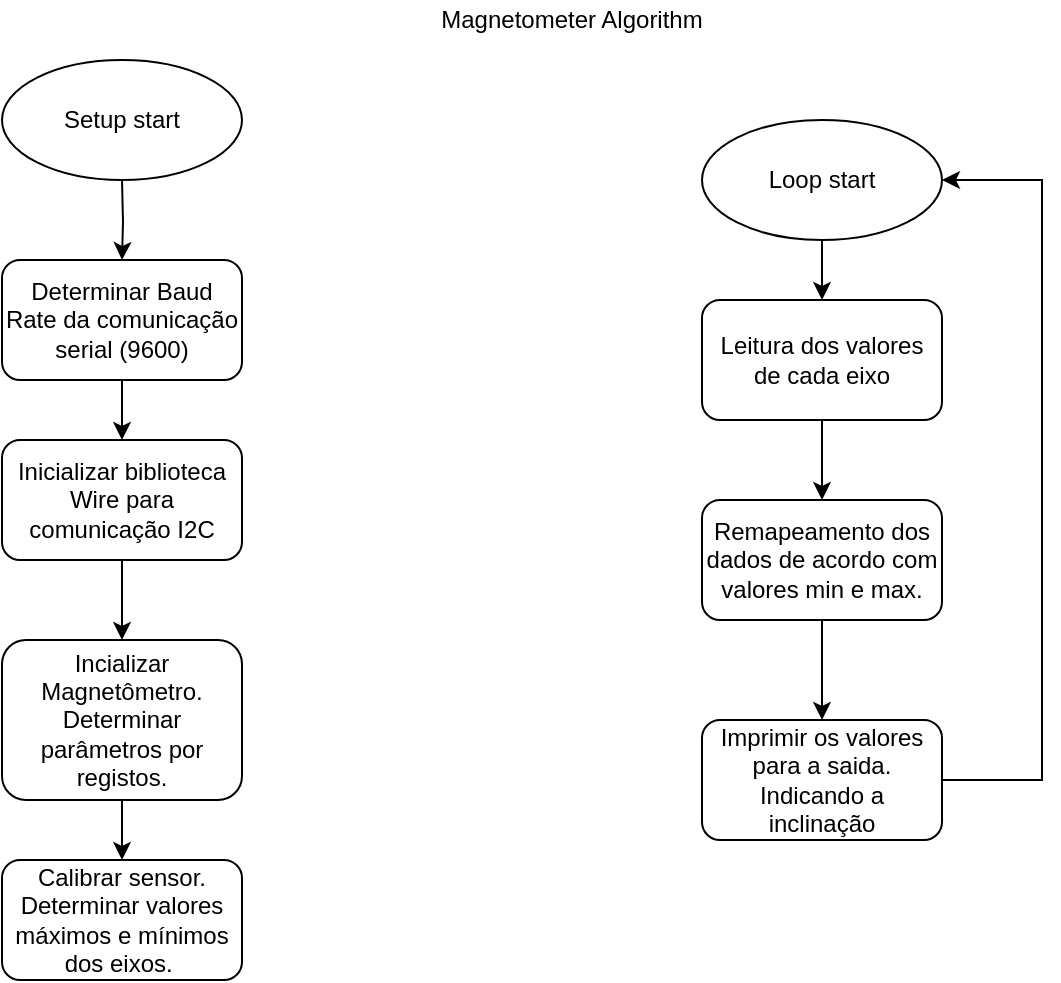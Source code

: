 <mxfile version="14.1.8" type="device"><diagram id="C5RBs43oDa-KdzZeNtuy" name="Page-1"><mxGraphModel dx="1246" dy="847" grid="1" gridSize="10" guides="1" tooltips="1" connect="1" arrows="1" fold="1" page="1" pageScale="1" pageWidth="827" pageHeight="1169" math="0" shadow="0"><root><mxCell id="WIyWlLk6GJQsqaUBKTNV-0"/><mxCell id="WIyWlLk6GJQsqaUBKTNV-1" parent="WIyWlLk6GJQsqaUBKTNV-0"/><mxCell id="Du_F0eu-lAr07vHBSdqn-13" value="" style="edgeStyle=orthogonalEdgeStyle;rounded=0;orthogonalLoop=1;jettySize=auto;html=1;" edge="1" parent="WIyWlLk6GJQsqaUBKTNV-1" target="Du_F0eu-lAr07vHBSdqn-12"><mxGeometry relative="1" as="geometry"><mxPoint x="190" y="130" as="sourcePoint"/></mxGeometry></mxCell><mxCell id="Du_F0eu-lAr07vHBSdqn-0" value="Magnetometer Algorithm" style="text;html=1;strokeColor=none;fillColor=none;align=center;verticalAlign=middle;whiteSpace=wrap;rounded=0;" vertex="1" parent="WIyWlLk6GJQsqaUBKTNV-1"><mxGeometry x="330" y="40" width="170" height="20" as="geometry"/></mxCell><mxCell id="Du_F0eu-lAr07vHBSdqn-15" value="" style="edgeStyle=orthogonalEdgeStyle;rounded=0;orthogonalLoop=1;jettySize=auto;html=1;" edge="1" parent="WIyWlLk6GJQsqaUBKTNV-1" source="Du_F0eu-lAr07vHBSdqn-12" target="Du_F0eu-lAr07vHBSdqn-14"><mxGeometry relative="1" as="geometry"/></mxCell><mxCell id="Du_F0eu-lAr07vHBSdqn-12" value="Determinar Baud Rate da comunicação serial (9600)" style="whiteSpace=wrap;html=1;rounded=1;shadow=0;strokeWidth=1;glass=0;" vertex="1" parent="WIyWlLk6GJQsqaUBKTNV-1"><mxGeometry x="130" y="170" width="120" height="60" as="geometry"/></mxCell><mxCell id="Du_F0eu-lAr07vHBSdqn-18" value="" style="edgeStyle=orthogonalEdgeStyle;rounded=0;orthogonalLoop=1;jettySize=auto;html=1;" edge="1" parent="WIyWlLk6GJQsqaUBKTNV-1" source="Du_F0eu-lAr07vHBSdqn-14" target="Du_F0eu-lAr07vHBSdqn-17"><mxGeometry relative="1" as="geometry"/></mxCell><mxCell id="Du_F0eu-lAr07vHBSdqn-14" value="Inicializar biblioteca Wire para comunicação I2C" style="whiteSpace=wrap;html=1;rounded=1;shadow=0;strokeWidth=1;glass=0;" vertex="1" parent="WIyWlLk6GJQsqaUBKTNV-1"><mxGeometry x="130" y="260" width="120" height="60" as="geometry"/></mxCell><mxCell id="Du_F0eu-lAr07vHBSdqn-20" value="" style="edgeStyle=orthogonalEdgeStyle;rounded=0;orthogonalLoop=1;jettySize=auto;html=1;" edge="1" parent="WIyWlLk6GJQsqaUBKTNV-1" source="Du_F0eu-lAr07vHBSdqn-17" target="Du_F0eu-lAr07vHBSdqn-19"><mxGeometry relative="1" as="geometry"/></mxCell><mxCell id="Du_F0eu-lAr07vHBSdqn-17" value="Incializar Magnetômetro. Determinar parâmetros por registos." style="whiteSpace=wrap;html=1;rounded=1;shadow=0;strokeWidth=1;glass=0;" vertex="1" parent="WIyWlLk6GJQsqaUBKTNV-1"><mxGeometry x="130" y="360" width="120" height="80" as="geometry"/></mxCell><mxCell id="Du_F0eu-lAr07vHBSdqn-19" value="Calibrar sensor. Determinar valores máximos e mínimos dos eixos.&amp;nbsp;" style="whiteSpace=wrap;html=1;rounded=1;shadow=0;strokeWidth=1;glass=0;" vertex="1" parent="WIyWlLk6GJQsqaUBKTNV-1"><mxGeometry x="130" y="470" width="120" height="60" as="geometry"/></mxCell><mxCell id="Du_F0eu-lAr07vHBSdqn-21" value="Setup start" style="ellipse;whiteSpace=wrap;html=1;" vertex="1" parent="WIyWlLk6GJQsqaUBKTNV-1"><mxGeometry x="130" y="70" width="120" height="60" as="geometry"/></mxCell><mxCell id="Du_F0eu-lAr07vHBSdqn-26" style="edgeStyle=orthogonalEdgeStyle;rounded=0;orthogonalLoop=1;jettySize=auto;html=1;exitX=0.5;exitY=1;exitDx=0;exitDy=0;entryX=0.5;entryY=0;entryDx=0;entryDy=0;" edge="1" parent="WIyWlLk6GJQsqaUBKTNV-1" source="Du_F0eu-lAr07vHBSdqn-22" target="Du_F0eu-lAr07vHBSdqn-25"><mxGeometry relative="1" as="geometry"/></mxCell><mxCell id="Du_F0eu-lAr07vHBSdqn-22" value="Loop start" style="ellipse;whiteSpace=wrap;html=1;" vertex="1" parent="WIyWlLk6GJQsqaUBKTNV-1"><mxGeometry x="480" y="100" width="120" height="60" as="geometry"/></mxCell><mxCell id="Du_F0eu-lAr07vHBSdqn-28" value="" style="edgeStyle=orthogonalEdgeStyle;rounded=0;orthogonalLoop=1;jettySize=auto;html=1;" edge="1" parent="WIyWlLk6GJQsqaUBKTNV-1" source="Du_F0eu-lAr07vHBSdqn-25" target="Du_F0eu-lAr07vHBSdqn-27"><mxGeometry relative="1" as="geometry"/></mxCell><mxCell id="Du_F0eu-lAr07vHBSdqn-25" value="Leitura dos valores de cada eixo" style="whiteSpace=wrap;html=1;rounded=1;shadow=0;strokeWidth=1;glass=0;" vertex="1" parent="WIyWlLk6GJQsqaUBKTNV-1"><mxGeometry x="480" y="190" width="120" height="60" as="geometry"/></mxCell><mxCell id="Du_F0eu-lAr07vHBSdqn-30" value="" style="edgeStyle=orthogonalEdgeStyle;rounded=0;orthogonalLoop=1;jettySize=auto;html=1;" edge="1" parent="WIyWlLk6GJQsqaUBKTNV-1" source="Du_F0eu-lAr07vHBSdqn-27" target="Du_F0eu-lAr07vHBSdqn-29"><mxGeometry relative="1" as="geometry"/></mxCell><mxCell id="Du_F0eu-lAr07vHBSdqn-27" value="Remapeamento dos dados de acordo com valores min e max." style="whiteSpace=wrap;html=1;rounded=1;shadow=0;strokeWidth=1;glass=0;" vertex="1" parent="WIyWlLk6GJQsqaUBKTNV-1"><mxGeometry x="480" y="290" width="120" height="60" as="geometry"/></mxCell><mxCell id="Du_F0eu-lAr07vHBSdqn-31" style="edgeStyle=orthogonalEdgeStyle;rounded=0;orthogonalLoop=1;jettySize=auto;html=1;entryX=1;entryY=0.5;entryDx=0;entryDy=0;" edge="1" parent="WIyWlLk6GJQsqaUBKTNV-1" source="Du_F0eu-lAr07vHBSdqn-29" target="Du_F0eu-lAr07vHBSdqn-22"><mxGeometry relative="1" as="geometry"><Array as="points"><mxPoint x="650" y="430"/><mxPoint x="650" y="130"/></Array></mxGeometry></mxCell><mxCell id="Du_F0eu-lAr07vHBSdqn-29" value="Imprimir os valores para a saida. Indicando a inclinação" style="whiteSpace=wrap;html=1;rounded=1;shadow=0;strokeWidth=1;glass=0;" vertex="1" parent="WIyWlLk6GJQsqaUBKTNV-1"><mxGeometry x="480" y="400" width="120" height="60" as="geometry"/></mxCell></root></mxGraphModel></diagram></mxfile>